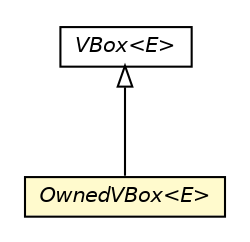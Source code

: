 #!/usr/local/bin/dot
#
# Class diagram 
# Generated by UMLGraph version 5.1 (http://www.umlgraph.org/)
#

digraph G {
	edge [fontname="Helvetica",fontsize=10,labelfontname="Helvetica",labelfontsize=10];
	node [fontname="Helvetica",fontsize=10,shape=plaintext];
	nodesep=0.25;
	ranksep=0.5;
	// pt.ist.fenixframework.backend.jvstm.pstm.VBox<E>
	c104832 [label=<<table title="pt.ist.fenixframework.backend.jvstm.pstm.VBox" border="0" cellborder="1" cellspacing="0" cellpadding="2" port="p" href="./VBox.html">
		<tr><td><table border="0" cellspacing="0" cellpadding="1">
<tr><td align="center" balign="center"><font face="Helvetica-Oblique"> VBox&lt;E&gt; </font></td></tr>
		</table></td></tr>
		</table>>, fontname="Helvetica", fontcolor="black", fontsize=10.0];
	// pt.ist.fenixframework.backend.jvstm.pstm.OwnedVBox<E>
	c104843 [label=<<table title="pt.ist.fenixframework.backend.jvstm.pstm.OwnedVBox" border="0" cellborder="1" cellspacing="0" cellpadding="2" port="p" bgcolor="lemonChiffon" href="./OwnedVBox.html">
		<tr><td><table border="0" cellspacing="0" cellpadding="1">
<tr><td align="center" balign="center"><font face="Helvetica-Oblique"> OwnedVBox&lt;E&gt; </font></td></tr>
		</table></td></tr>
		</table>>, fontname="Helvetica", fontcolor="black", fontsize=10.0];
	//pt.ist.fenixframework.backend.jvstm.pstm.OwnedVBox<E> extends pt.ist.fenixframework.backend.jvstm.pstm.VBox<E>
	c104832:p -> c104843:p [dir=back,arrowtail=empty];
}

